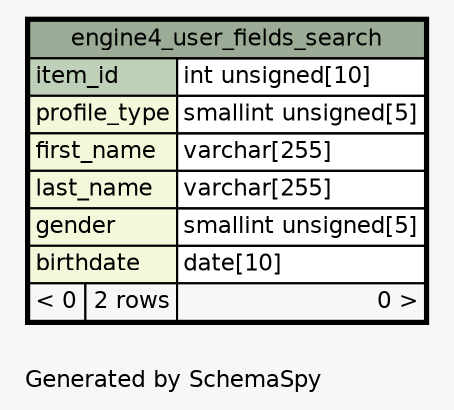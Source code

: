 // dot 2.38.0 on Windows 10 10.0
// SchemaSpy rev 590
digraph "oneDegreeRelationshipsDiagram" {
  graph [
    rankdir="RL"
    bgcolor="#f7f7f7"
    label="\nGenerated by SchemaSpy"
    labeljust="l"
    nodesep="0.18"
    ranksep="0.46"
    fontname="Helvetica"
    fontsize="11"
  ];
  node [
    fontname="Helvetica"
    fontsize="11"
    shape="plaintext"
  ];
  edge [
    arrowsize="0.8"
  ];
  "engine4_user_fields_search" [
    label=<
    <TABLE BORDER="2" CELLBORDER="1" CELLSPACING="0" BGCOLOR="#ffffff">
      <TR><TD COLSPAN="3" BGCOLOR="#9bab96" ALIGN="CENTER">engine4_user_fields_search</TD></TR>
      <TR><TD PORT="item_id" COLSPAN="2" BGCOLOR="#bed1b8" ALIGN="LEFT">item_id</TD><TD PORT="item_id.type" ALIGN="LEFT">int unsigned[10]</TD></TR>
      <TR><TD PORT="profile_type" COLSPAN="2" BGCOLOR="#f4f7da" ALIGN="LEFT">profile_type</TD><TD PORT="profile_type.type" ALIGN="LEFT">smallint unsigned[5]</TD></TR>
      <TR><TD PORT="first_name" COLSPAN="2" BGCOLOR="#f4f7da" ALIGN="LEFT">first_name</TD><TD PORT="first_name.type" ALIGN="LEFT">varchar[255]</TD></TR>
      <TR><TD PORT="last_name" COLSPAN="2" BGCOLOR="#f4f7da" ALIGN="LEFT">last_name</TD><TD PORT="last_name.type" ALIGN="LEFT">varchar[255]</TD></TR>
      <TR><TD PORT="gender" COLSPAN="2" BGCOLOR="#f4f7da" ALIGN="LEFT">gender</TD><TD PORT="gender.type" ALIGN="LEFT">smallint unsigned[5]</TD></TR>
      <TR><TD PORT="birthdate" COLSPAN="2" BGCOLOR="#f4f7da" ALIGN="LEFT">birthdate</TD><TD PORT="birthdate.type" ALIGN="LEFT">date[10]</TD></TR>
      <TR><TD ALIGN="LEFT" BGCOLOR="#f7f7f7">&lt; 0</TD><TD ALIGN="RIGHT" BGCOLOR="#f7f7f7">2 rows</TD><TD ALIGN="RIGHT" BGCOLOR="#f7f7f7">0 &gt;</TD></TR>
    </TABLE>>
    URL="engine4_user_fields_search.html"
    tooltip="engine4_user_fields_search"
  ];
}
